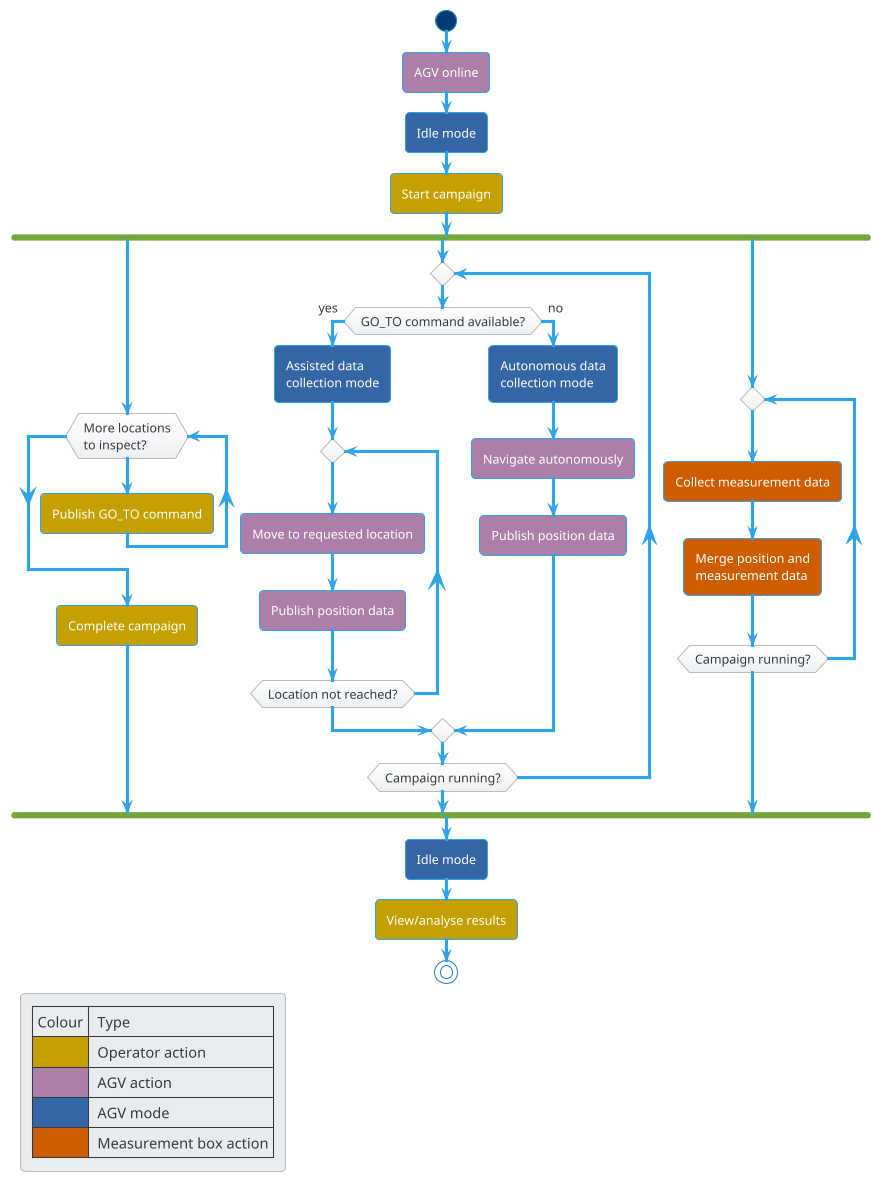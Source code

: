 @startuml
'https://plantuml.com/activity-diagram-beta

!theme cerulean

start
#ad7fa8:AGV online;
#3465a4:Idle mode;

#c4a000:Start campaign;

fork

while (More locations\nto inspect?)
#c4a000:Publish GO_TO command;
end while

#c4a000:Complete campaign;

fork again
repeat
if (GO_TO command available?) then (yes)
  #3465a4:Assisted data\ncollection mode;

  repeat
    #ad7fa8:Move to requested location;
    #ad7fa8:Publish position data;
  repeat while (Location not reached?)
else (no)
  #3465a4:Autonomous data\ncollection mode;
  #ad7fa8:Navigate autonomously;
  #ad7fa8:Publish position data;
endif
repeat while (Campaign running?)

fork again
repeat
#ce5c00:Collect measurement data;

#ce5c00:Merge position and\nmeasurement data;
repeat while (Campaign running?)

end fork

#3465a4:Idle mode;
#c4a000:View/analyse results;
stop

legend left
    |Colour| Type |
    |<#c4a000>| Operator action|
    |<#ad7fa8>| AGV action|
    |<#3465a4>| AGV mode|
    |<#ce5c00>| Measurement box action|
end legend

@enduml
